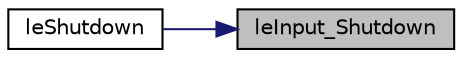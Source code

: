 digraph "leInput_Shutdown"
{
 // LATEX_PDF_SIZE
  edge [fontname="Helvetica",fontsize="10",labelfontname="Helvetica",labelfontsize="10"];
  node [fontname="Helvetica",fontsize="10",shape=record];
  rankdir="RL";
  Node1 [label="leInput_Shutdown",height=0.2,width=0.4,color="black", fillcolor="grey75", style="filled", fontcolor="black",tooltip=" "];
  Node1 -> Node2 [dir="back",color="midnightblue",fontsize="10",style="solid",fontname="Helvetica"];
  Node2 [label="leShutdown",height=0.2,width=0.4,color="black", fillcolor="white", style="filled",URL="$legato__state_8h.html#a5f6d0014d05bc0a9162b7a6cb8e98532",tooltip=" "];
}
